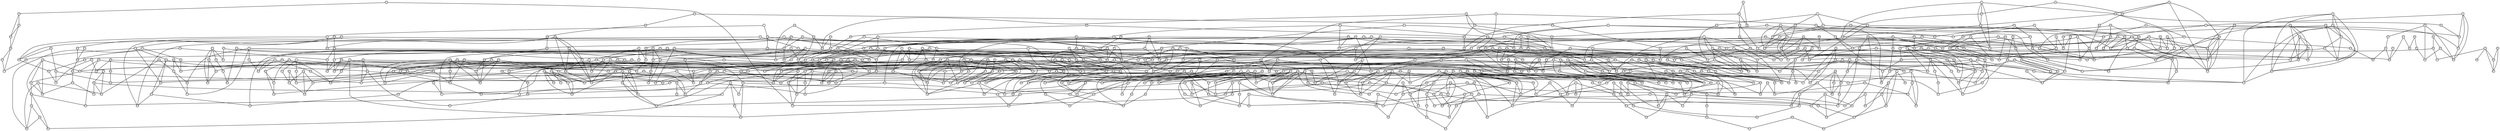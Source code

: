 graph G { 
 overlap=false; 
 size = "100,100"; 
node [shape=circle, fixedsize=true, fontsize=5, height=.15];
0[ pos = "1.9,4.2" , label = "0" ]
1[ pos = "7.3,3.4" , label = "1" ]
2[ pos = "8.4,3.6" , label = "2" ]
3[ pos = "6.4,8.9" , label = "3" ]
4[ pos = "2.2,9.7" , label = "4" ]
5[ pos = "0.6,5.4" , label = "5" ]
6[ pos = "8.2,3" , label = "6" ]
7[ pos = "0.9,2.9" , label = "7" ]
8[ pos = "0.3,1.6" , label = "8" ]
9[ pos = "0,6.7" , label = "9" ]
10[ pos = "9.7,0.8" , label = "10" ]
11[ pos = "6.7,7" , label = "11" ]
12[ pos = "6.6,1.1" , label = "12" ]
13[ pos = "4.4,3.4" , label = "13" ]
14[ pos = "8.9,1.6" , label = "14" ]
15[ pos = "7.4,6.1" , label = "15" ]
16[ pos = "5.8,9.9" , label = "16" ]
17[ pos = "9.5,4.2" , label = "17" ]
18[ pos = "3.5,1.1" , label = "18" ]
19[ pos = "8.4,0.9" , label = "19" ]
20[ pos = "6,9" , label = "20" ]
21[ pos = "6.3,4.2" , label = "21" ]
22[ pos = "7.2,2.5" , label = "22" ]
23[ pos = "2.3,7.5" , label = "23" ]
24[ pos = "9.3,2.3" , label = "24" ]
25[ pos = "9.4,4.2" , label = "25" ]
26[ pos = "8.4,1.3" , label = "26" ]
27[ pos = "1.2,5" , label = "27" ]
28[ pos = "2.5,5.6" , label = "28" ]
29[ pos = "3.6,6.6" , label = "29" ]
30[ pos = "7.2,6.2" , label = "30" ]
31[ pos = "2.7,8.2" , label = "31" ]
32[ pos = "6.1,7.4" , label = "32" ]
33[ pos = "2.5,4.8" , label = "33" ]
34[ pos = "3.8,6.1" , label = "34" ]
35[ pos = "5.8,5" , label = "35" ]
36[ pos = "5.1,2.1" , label = "36" ]
37[ pos = "9.3,2.3" , label = "37" ]
38[ pos = "9.8,1.6" , label = "38" ]
39[ pos = "5,9.1" , label = "39" ]
40[ pos = "9.2,9.6" , label = "40" ]
41[ pos = "8.5,2.8" , label = "41" ]
42[ pos = "1,9.8" , label = "42" ]
43[ pos = "3,8.7" , label = "43" ]
44[ pos = "5.4,1.8" , label = "44" ]
45[ pos = "5.3,7.9" , label = "45" ]
46[ pos = "8.1,8.1" , label = "46" ]
47[ pos = "6.1,4.2" , label = "47" ]
48[ pos = "5.5,3.8" , label = "48" ]
49[ pos = "9.1,4.5" , label = "49" ]
50[ pos = "9.9,4.9" , label = "50" ]
51[ pos = "9.6,0.2" , label = "51" ]
52[ pos = "2.2,4.1" , label = "52" ]
53[ pos = "7.7,2.1" , label = "53" ]
54[ pos = "0.9,2.7" , label = "54" ]
55[ pos = "6.4,5.3" , label = "55" ]
56[ pos = "7.6,5" , label = "56" ]
57[ pos = "8.1,8.6" , label = "57" ]
58[ pos = "4.8,6.3" , label = "58" ]
59[ pos = "7.3,5.4" , label = "59" ]
60[ pos = "8.2,7.8" , label = "60" ]
61[ pos = "8.5,1.5" , label = "61" ]
62[ pos = "5.9,9.9" , label = "62" ]
63[ pos = "5.7,6.7" , label = "63" ]
64[ pos = "3.7,0" , label = "64" ]
65[ pos = "6.4,8.9" , label = "65" ]
66[ pos = "0.1,6" , label = "66" ]
67[ pos = "9.1,2.4" , label = "67" ]
68[ pos = "0.1,2.1" , label = "68" ]
69[ pos = "9.7,1.1" , label = "69" ]
70[ pos = "4.8,1.3" , label = "70" ]
71[ pos = "1.6,7.6" , label = "71" ]
72[ pos = "6.3,9.8" , label = "72" ]
73[ pos = "6.2,6.3" , label = "73" ]
74[ pos = "1.3,8.7" , label = "74" ]
75[ pos = "7,4.7" , label = "75" ]
76[ pos = "6.6,5.5" , label = "76" ]
77[ pos = "6.2,7.7" , label = "77" ]
78[ pos = "5.4,7.2" , label = "78" ]
79[ pos = "9.6,4.4" , label = "79" ]
80[ pos = "2.4,6.1" , label = "80" ]
81[ pos = "3.3,2.6" , label = "81" ]
82[ pos = "7.3,7.6" , label = "82" ]
83[ pos = "0.2,7.5" , label = "83" ]
84[ pos = "9.7,5.1" , label = "84" ]
85[ pos = "3.8,9.8" , label = "85" ]
86[ pos = "6.4,5.4" , label = "86" ]
87[ pos = "7.4,8" , label = "87" ]
88[ pos = "0.4,8.9" , label = "88" ]
89[ pos = "4.3,7" , label = "89" ]
90[ pos = "7.6,1.3" , label = "90" ]
91[ pos = "1.7,9.4" , label = "91" ]
92[ pos = "2.1,8" , label = "92" ]
93[ pos = "2.4,2.7" , label = "93" ]
94[ pos = "0.4,2" , label = "94" ]
95[ pos = "7.1,2.8" , label = "95" ]
96[ pos = "3.3,5.6" , label = "96" ]
97[ pos = "5.4,0.7" , label = "97" ]
98[ pos = "8.5,0.8" , label = "98" ]
99[ pos = "3.4,8.2" , label = "99" ]
100[ pos = "5.9,7.2" , label = "100" ]
101[ pos = "3.2,7.6" , label = "101" ]
102[ pos = "7.8,5.9" , label = "102" ]
103[ pos = "5.6,8.3" , label = "103" ]
104[ pos = "4.8,9.9" , label = "104" ]
105[ pos = "5.3,7.6" , label = "105" ]
106[ pos = "6.5,2.2" , label = "106" ]
107[ pos = "7.1,8.6" , label = "107" ]
108[ pos = "0.2,4.7" , label = "108" ]
109[ pos = "1.3,0.6" , label = "109" ]
110[ pos = "6.7,3.7" , label = "110" ]
111[ pos = "8.7,5.3" , label = "111" ]
112[ pos = "9.3,4.1" , label = "112" ]
113[ pos = "6,3" , label = "113" ]
114[ pos = "0.2,9.4" , label = "114" ]
115[ pos = "6.5,6.1" , label = "115" ]
116[ pos = "1.8,9.7" , label = "116" ]
117[ pos = "8.9,9.6" , label = "117" ]
118[ pos = "5.6,4.5" , label = "118" ]
119[ pos = "3.1,5.6" , label = "119" ]
120[ pos = "4.5,3.6" , label = "120" ]
121[ pos = "3.3,6.2" , label = "121" ]
122[ pos = "5.9,5.6" , label = "122" ]
123[ pos = "4.8,1.3" , label = "123" ]
124[ pos = "0.3,1.3" , label = "124" ]
125[ pos = "7.2,2.2" , label = "125" ]
126[ pos = "0.2,5.9" , label = "126" ]
127[ pos = "7.5,9.6" , label = "127" ]
128[ pos = "5.2,3.5" , label = "128" ]
129[ pos = "7.8,5.4" , label = "129" ]
130[ pos = "8.1,4.3" , label = "130" ]
131[ pos = "6.8,9.9" , label = "131" ]
132[ pos = "4.1,5.7" , label = "132" ]
133[ pos = "4.8,4.9" , label = "133" ]
134[ pos = "5.5,7.9" , label = "134" ]
135[ pos = "0.6,5.2" , label = "135" ]
136[ pos = "6.8,3.9" , label = "136" ]
137[ pos = "1.4,2.7" , label = "137" ]
138[ pos = "4.7,1.4" , label = "138" ]
139[ pos = "9.2,5" , label = "139" ]
140[ pos = "2.7,6.4" , label = "140" ]
141[ pos = "2.4,3" , label = "141" ]
142[ pos = "7.5,0" , label = "142" ]
143[ pos = "7.8,2.8" , label = "143" ]
144[ pos = "8.7,5.6" , label = "144" ]
145[ pos = "3.4,2.1" , label = "145" ]
146[ pos = "0,0.2" , label = "146" ]
147[ pos = "2,9.3" , label = "147" ]
148[ pos = "1.2,6.8" , label = "148" ]
149[ pos = "4.2,6.7" , label = "149" ]
150[ pos = "0,0" , label = "150" ]
151[ pos = "1.9,2" , label = "151" ]
152[ pos = "9.1,3.3" , label = "152" ]
153[ pos = "9.9,3.8" , label = "153" ]
154[ pos = "4.7,9.1" , label = "154" ]
155[ pos = "4,2.6" , label = "155" ]
156[ pos = "0.8,6.5" , label = "156" ]
157[ pos = "0.8,8.3" , label = "157" ]
158[ pos = "1.7,3.8" , label = "158" ]
159[ pos = "1.1,0.4" , label = "159" ]
160[ pos = "4.7,4.6" , label = "160" ]
161[ pos = "2.5,9.9" , label = "161" ]
162[ pos = "0,9.8" , label = "162" ]
163[ pos = "9.2,6.4" , label = "163" ]
164[ pos = "1.8,8.6" , label = "164" ]
165[ pos = "3.1,7" , label = "165" ]
166[ pos = "3.9,5" , label = "166" ]
167[ pos = "9,3" , label = "167" ]
168[ pos = "3.5,8.9" , label = "168" ]
169[ pos = "2.1,3.4" , label = "169" ]
170[ pos = "8.1,6.1" , label = "170" ]
171[ pos = "1.3,8.9" , label = "171" ]
172[ pos = "7.8,7.3" , label = "172" ]
173[ pos = "2.4,9.5" , label = "173" ]
174[ pos = "1.2,3.6" , label = "174" ]
175[ pos = "0,5.9" , label = "175" ]
176[ pos = "3.4,7.7" , label = "176" ]
177[ pos = "5.8,8.6" , label = "177" ]
178[ pos = "7.5,0.2" , label = "178" ]
179[ pos = "5.1,4.6" , label = "179" ]
180[ pos = "4,8.2" , label = "180" ]
181[ pos = "1.6,7.9" , label = "181" ]
182[ pos = "8.5,0.7" , label = "182" ]
183[ pos = "6.2,7.2" , label = "183" ]
184[ pos = "9.6,8.3" , label = "184" ]
185[ pos = "5.9,2.9" , label = "185" ]
186[ pos = "9.6,7.2" , label = "186" ]
187[ pos = "7,7.5" , label = "187" ]
188[ pos = "4.5,9.5" , label = "188" ]
189[ pos = "7,0.9" , label = "189" ]
190[ pos = "8.3,2.2" , label = "190" ]
191[ pos = "2,6.9" , label = "191" ]
192[ pos = "5.2,3" , label = "192" ]
193[ pos = "5.5,2.7" , label = "193" ]
194[ pos = "3.2,0.6" , label = "194" ]
195[ pos = "2.5,2.5" , label = "195" ]
196[ pos = "4.1,4.2" , label = "196" ]
197[ pos = "5.6,7.8" , label = "197" ]
198[ pos = "4.9,1.8" , label = "198" ]
199[ pos = "0.2,9.7" , label = "199" ]
200[ pos = "5.3,6.1" , label = "200" ]
201[ pos = "7.9,5" , label = "201" ]
202[ pos = "8.5,4.9" , label = "202" ]
203[ pos = "7.7,8.3" , label = "203" ]
204[ pos = "4.4,4.7" , label = "204" ]
205[ pos = "4.4,2.7" , label = "205" ]
206[ pos = "2.2,6.5" , label = "206" ]
207[ pos = "9.6,7.4" , label = "207" ]
208[ pos = "9.5,0.4" , label = "208" ]
209[ pos = "5.3,2.8" , label = "209" ]
210[ pos = "6.2,7.9" , label = "210" ]
211[ pos = "0.5,5.5" , label = "211" ]
212[ pos = "2.1,1.3" , label = "212" ]
213[ pos = "8.5,2.2" , label = "213" ]
214[ pos = "8.4,8.8" , label = "214" ]
215[ pos = "7.1,3.7" , label = "215" ]
216[ pos = "0.1,5" , label = "216" ]
217[ pos = "3.9,3.9" , label = "217" ]
218[ pos = "0,1.6" , label = "218" ]
219[ pos = "7.4,9.6" , label = "219" ]
220[ pos = "1.6,1.8" , label = "220" ]
221[ pos = "7.6,3.8" , label = "221" ]
222[ pos = "8.3,7.2" , label = "222" ]
223[ pos = "6.4,7.9" , label = "223" ]
224[ pos = "2.8,1.7" , label = "224" ]
225[ pos = "5.9,9.1" , label = "225" ]
226[ pos = "9.6,6.4" , label = "226" ]
227[ pos = "4.6,6.9" , label = "227" ]
228[ pos = "7.7,3.2" , label = "228" ]
229[ pos = "4.3,6.1" , label = "229" ]
230[ pos = "7.2,6.7" , label = "230" ]
231[ pos = "5.1,7.3" , label = "231" ]
232[ pos = "1.7,9" , label = "232" ]
233[ pos = "6.4,6.9" , label = "233" ]
234[ pos = "5.9,3.8" , label = "234" ]
235[ pos = "1.8,7.5" , label = "235" ]
236[ pos = "5.7,9.4" , label = "236" ]
237[ pos = "6.5,4" , label = "237" ]
238[ pos = "1.8,2.9" , label = "238" ]
239[ pos = "7.1,4.7" , label = "239" ]
240[ pos = "4.6,3" , label = "240" ]
241[ pos = "3.8,9.5" , label = "241" ]
242[ pos = "4.6,8.4" , label = "242" ]
243[ pos = "1.6,7.6" , label = "243" ]
244[ pos = "6.8,6" , label = "244" ]
245[ pos = "8.9,4" , label = "245" ]
246[ pos = "7.9,4" , label = "246" ]
247[ pos = "6.6,9.6" , label = "247" ]
248[ pos = "8.3,8.2" , label = "248" ]
249[ pos = "1.8,9.4" , label = "249" ]
250[ pos = "2.1,8.8" , label = "250" ]
251[ pos = "2.1,3" , label = "251" ]
252[ pos = "8.2,8.6" , label = "252" ]
253[ pos = "2.2,0" , label = "253" ]
254[ pos = "1.5,9.4" , label = "254" ]
255[ pos = "4.7,1.3" , label = "255" ]
256[ pos = "2.4,3.7" , label = "256" ]
257[ pos = "0.8,2.3" , label = "257" ]
258[ pos = "7.4,7.7" , label = "258" ]
259[ pos = "9.9,4.2" , label = "259" ]
260[ pos = "3.7,4" , label = "260" ]
261[ pos = "3.5,6.8" , label = "261" ]
262[ pos = "3.3,0.1" , label = "262" ]
263[ pos = "6.4,1.6" , label = "263" ]
264[ pos = "8.3,3.4" , label = "264" ]
265[ pos = "6.2,5.6" , label = "265" ]
266[ pos = "2.2,8.3" , label = "266" ]
267[ pos = "8.6,5.6" , label = "267" ]
268[ pos = "6.9,0.9" , label = "268" ]
269[ pos = "0.9,3.6" , label = "269" ]
270[ pos = "5.5,5.6" , label = "270" ]
271[ pos = "0.1,3.1" , label = "271" ]
272[ pos = "4.6,6.2" , label = "272" ]
273[ pos = "5.4,2" , label = "273" ]
274[ pos = "3.9,0.5" , label = "274" ]
275[ pos = "1.4,2.8" , label = "275" ]
276[ pos = "4.6,4.9" , label = "276" ]
277[ pos = "9.6,7.9" , label = "277" ]
278[ pos = "0.2,1.2" , label = "278" ]
279[ pos = "4.7,3.8" , label = "279" ]
280[ pos = "4.7,0.9" , label = "280" ]
281[ pos = "9.4,2.1" , label = "281" ]
282[ pos = "4.4,3.3" , label = "282" ]
283[ pos = "3,1.3" , label = "283" ]
284[ pos = "9.4,3.9" , label = "284" ]
285[ pos = "0.1,4.9" , label = "285" ]
286[ pos = "4.7,0.2" , label = "286" ]
287[ pos = "8,9.3" , label = "287" ]
288[ pos = "6.4,3.5" , label = "288" ]
289[ pos = "6.5,0.3" , label = "289" ]
290[ pos = "4,8" , label = "290" ]
291[ pos = "8.3,3.8" , label = "291" ]
292[ pos = "2.9,7.9" , label = "292" ]
293[ pos = "1.7,8.4" , label = "293" ]
294[ pos = "9.2,1.6" , label = "294" ]
295[ pos = "2.2,9.1" , label = "295" ]
296[ pos = "2.5,6.8" , label = "296" ]
297[ pos = "6.4,6.9" , label = "297" ]
298[ pos = "0.1,9.4" , label = "298" ]
299[ pos = "3.4,9.5" , label = "299" ]
300[ pos = "3.3,8.7" , label = "300" ]
301[ pos = "9.6,3.3" , label = "301" ]
302[ pos = "9,7.7" , label = "302" ]
303[ pos = "2.6,0.6" , label = "303" ]
304[ pos = "6.4,9.2" , label = "304" ]
305[ pos = "1,5.6" , label = "305" ]
306[ pos = "2.4,4.5" , label = "306" ]
307[ pos = "9.5,0.5" , label = "307" ]
308[ pos = "2.5,6.4" , label = "308" ]
309[ pos = "8.9,1.7" , label = "309" ]
310[ pos = "8.1,6.3" , label = "310" ]
311[ pos = "6,5.8" , label = "311" ]
312[ pos = "3.2,2.4" , label = "312" ]
313[ pos = "2.8,8.5" , label = "313" ]
314[ pos = "7.1,1.4" , label = "314" ]
315[ pos = "3.3,5.6" , label = "315" ]
316[ pos = "0.2,2.9" , label = "316" ]
317[ pos = "8.9,4.4" , label = "317" ]
318[ pos = "5.8,1.6" , label = "318" ]
319[ pos = "5,2.2" , label = "319" ]
320[ pos = "6,1.2" , label = "320" ]
321[ pos = "7.9,3.6" , label = "321" ]
322[ pos = "5.8,2.6" , label = "322" ]
323[ pos = "4.1,8.3" , label = "323" ]
324[ pos = "9,8.3" , label = "324" ]
325[ pos = "5.2,7.1" , label = "325" ]
326[ pos = "4.6,6.4" , label = "326" ]
327[ pos = "3,7.8" , label = "327" ]
328[ pos = "8.8,1" , label = "328" ]
329[ pos = "1.6,5.9" , label = "329" ]
330[ pos = "7.6,4.9" , label = "330" ]
331[ pos = "1.6,3" , label = "331" ]
332[ pos = "7.8,5.7" , label = "332" ]
333[ pos = "7.4,8.9" , label = "333" ]
334[ pos = "2.5,7.7" , label = "334" ]
335[ pos = "1.1,3.7" , label = "335" ]
336[ pos = "8.9,4.2" , label = "336" ]
337[ pos = "7.3,9.9" , label = "337" ]
338[ pos = "2,6.7" , label = "338" ]
339[ pos = "3.4,1.1" , label = "339" ]
340[ pos = "5,3.8" , label = "340" ]
341[ pos = "3.4,9.6" , label = "341" ]
342[ pos = "0.2,1.6" , label = "342" ]
343[ pos = "2.7,4.3" , label = "343" ]
344[ pos = "7.8,4.3" , label = "344" ]
345[ pos = "5.4,5.5" , label = "345" ]
346[ pos = "9.2,2.2" , label = "346" ]
347[ pos = "8.5,2.2" , label = "347" ]
348[ pos = "8,1.2" , label = "348" ]
349[ pos = "1.1,0.5" , label = "349" ]
350[ pos = "8.9,7.5" , label = "350" ]
351[ pos = "4.3,3" , label = "351" ]
352[ pos = "6.9,6.8" , label = "352" ]
353[ pos = "8.2,9" , label = "353" ]
354[ pos = "3.5,1.6" , label = "354" ]
355[ pos = "0.1,8.5" , label = "355" ]
356[ pos = "0.7,8.7" , label = "356" ]
357[ pos = "8.2,0.9" , label = "357" ]
358[ pos = "0.4,6.1" , label = "358" ]
359[ pos = "5.2,8.2" , label = "359" ]
360[ pos = "0.4,5.9" , label = "360" ]
361[ pos = "8.9,4.8" , label = "361" ]
362[ pos = "8.1,2.7" , label = "362" ]
363[ pos = "2.2,6.1" , label = "363" ]
364[ pos = "3.9,3.4" , label = "364" ]
365[ pos = "6.7,8" , label = "365" ]
366[ pos = "6.1,6.2" , label = "366" ]
367[ pos = "6.2,3" , label = "367" ]
368[ pos = "3,9.6" , label = "368" ]
369[ pos = "2,6.6" , label = "369" ]
370[ pos = "1.3,7.3" , label = "370" ]
371[ pos = "0.3,7.2" , label = "371" ]
372[ pos = "6.1,8.5" , label = "372" ]
373[ pos = "8.1,1.7" , label = "373" ]
374[ pos = "9.8,8.6" , label = "374" ]
375[ pos = "5.1,0.2" , label = "375" ]
376[ pos = "4.5,4.1" , label = "376" ]
377[ pos = "0.2,7.8" , label = "377" ]
378[ pos = "6.8,2.5" , label = "378" ]
379[ pos = "4,5.9" , label = "379" ]
380[ pos = "1.1,5.9" , label = "380" ]
381[ pos = "9.1,2.4" , label = "381" ]
382[ pos = "2.1,5.3" , label = "382" ]
383[ pos = "5.4,0.3" , label = "383" ]
384[ pos = "5,2.7" , label = "384" ]
385[ pos = "2.1,1.5" , label = "385" ]
386[ pos = "0,2.5" , label = "386" ]
387[ pos = "3.9,1.3" , label = "387" ]
388[ pos = "6.2,7.2" , label = "388" ]
389[ pos = "8.2,6.1" , label = "389" ]
390[ pos = "1,3.4" , label = "390" ]
391[ pos = "1.5,5.5" , label = "391" ]
392[ pos = "7.5,1.8" , label = "392" ]
393[ pos = "8.6,9.5" , label = "393" ]
394[ pos = "9.5,2.6" , label = "394" ]
395[ pos = "0.6,0.6" , label = "395" ]
396[ pos = "8.5,9.7" , label = "396" ]
397[ pos = "3,5.8" , label = "397" ]
398[ pos = "0.2,3.6" , label = "398" ]
399[ pos = "1.3,0.4" , label = "399" ]
400[ pos = "6.3,3.5" , label = "400" ]
401[ pos = "7.1,1.6" , label = "401" ]
402[ pos = "6,1" , label = "402" ]
403[ pos = "8.1,2.2" , label = "403" ]
404[ pos = "8.3,6.4" , label = "404" ]
405[ pos = "8.3,9.3" , label = "405" ]
406[ pos = "5,9.9" , label = "406" ]
407[ pos = "0.1,2.5" , label = "407" ]
408[ pos = "6.9,8.7" , label = "408" ]
409[ pos = "7.2,6.4" , label = "409" ]
410[ pos = "1.3,7.8" , label = "410" ]
411[ pos = "7,5" , label = "411" ]
412[ pos = "2.7,5.2" , label = "412" ]
413[ pos = "6,2.9" , label = "413" ]
414[ pos = "4,7.3" , label = "414" ]
415[ pos = "8.6,5.6" , label = "415" ]
416[ pos = "0.8,5.7" , label = "416" ]
417[ pos = "2.4,2" , label = "417" ]
418[ pos = "6.8,0.5" , label = "418" ]
419[ pos = "4.3,0.3" , label = "419" ]
420[ pos = "2.1,2.6" , label = "420" ]
421[ pos = "9.6,7.1" , label = "421" ]
422[ pos = "7.7,9.7" , label = "422" ]
423[ pos = "4.8,4.6" , label = "423" ]
424[ pos = "3.6,2" , label = "424" ]
425[ pos = "1,0.1" , label = "425" ]
426[ pos = "5,3.2" , label = "426" ]
427[ pos = "0.3,2.9" , label = "427" ]
428[ pos = "3.6,6.3" , label = "428" ]
429[ pos = "1.1,7.7" , label = "429" ]
430[ pos = "8.9,9.7" , label = "430" ]
431[ pos = "8.5,4.9" , label = "431" ]
432[ pos = "5.4,0.9" , label = "432" ]
433[ pos = "7,7.4" , label = "433" ]
434[ pos = "1.4,1.3" , label = "434" ]
435[ pos = "7.7,3.6" , label = "435" ]
436[ pos = "9.1,2.6" , label = "436" ]
437[ pos = "0.7,6.9" , label = "437" ]
438[ pos = "2.3,0.8" , label = "438" ]
439[ pos = "6.7,1.2" , label = "439" ]
440[ pos = "8,3" , label = "440" ]
441[ pos = "1.3,3.1" , label = "441" ]
442[ pos = "6.2,1.7" , label = "442" ]
443[ pos = "1.2,5.1" , label = "443" ]
444[ pos = "3.2,2.3" , label = "444" ]
445[ pos = "8,2.1" , label = "445" ]
446[ pos = "2,6.5" , label = "446" ]
447[ pos = "7.1,2.7" , label = "447" ]
448[ pos = "7.4,9.3" , label = "448" ]
449[ pos = "5.3,8.8" , label = "449" ]
450[ pos = "0.6,3.1" , label = "450" ]
451[ pos = "7.6,4.9" , label = "451" ]
452[ pos = "5.7,3.6" , label = "452" ]
453[ pos = "7,3.2" , label = "453" ]
454[ pos = "4.4,3.8" , label = "454" ]
455[ pos = "4.4,2.4" , label = "455" ]
456[ pos = "6.8,1" , label = "456" ]
457[ pos = "0.7,8.2" , label = "457" ]
458[ pos = "2.7,2" , label = "458" ]
459[ pos = "8.5,5.9" , label = "459" ]
460[ pos = "4.3,6.5" , label = "460" ]
461[ pos = "3.3,1.6" , label = "461" ]
462[ pos = "3,5.6" , label = "462" ]
463[ pos = "9.5,0.4" , label = "463" ]
464[ pos = "4.9,4.8" , label = "464" ]
465[ pos = "4.5,0.7" , label = "465" ]
466[ pos = "3.1,2.1" , label = "466" ]
467[ pos = "5.6,4" , label = "467" ]
468[ pos = "0.9,2.7" , label = "468" ]
469[ pos = "7.3,5.3" , label = "469" ]
470[ pos = "1.7,6.9" , label = "470" ]
471[ pos = "3,3.7" , label = "471" ]
472[ pos = "7.9,8.9" , label = "472" ]
473[ pos = "7.1,5.8" , label = "473" ]
474[ pos = "0.9,5.7" , label = "474" ]
475[ pos = "7,0.5" , label = "475" ]
476[ pos = "2.2,0.3" , label = "476" ]
477[ pos = "7.3,5.3" , label = "477" ]
478[ pos = "1.1,6.8" , label = "478" ]
479[ pos = "0.9,6" , label = "479" ]
480[ pos = "6.8,5.4" , label = "480" ]
481[ pos = "6.7,0" , label = "481" ]
482[ pos = "2.8,7.5" , label = "482" ]
483[ pos = "9.2,3.7" , label = "483" ]
484[ pos = "0.2,6.5" , label = "484" ]
485[ pos = "4.3,7.1" , label = "485" ]
486[ pos = "8.7,7.3" , label = "486" ]
487[ pos = "6,1.8" , label = "487" ]
488[ pos = "6.2,3.2" , label = "488" ]
489[ pos = "7.7,2.4" , label = "489" ]
490[ pos = "8.9,9.9" , label = "490" ]
491[ pos = "8.1,6.3" , label = "491" ]
492[ pos = "0.2,5.4" , label = "492" ]
493[ pos = "6.8,6.5" , label = "493" ]
494[ pos = "7.4,7.8" , label = "494" ]
495[ pos = "2.5,4.2" , label = "495" ]
496[ pos = "3.2,4.4" , label = "496" ]
497[ pos = "9.4,6" , label = "497" ]
498[ pos = "1.9,8.7" , label = "498" ]
499[ pos = "5,7.4" , label = "499" ]
500[ pos = "0.4,9.3" , label = "500" ]
501[ pos = "4.5,4.3" , label = "501" ]
502[ pos = "6.6,5.8" , label = "502" ]
503[ pos = "6.2,8" , label = "503" ]
504[ pos = "9,9.1" , label = "504" ]
505[ pos = "0.4,3.1" , label = "505" ]
506[ pos = "9,8.5" , label = "506" ]
507[ pos = "4.6,4.4" , label = "507" ]
508[ pos = "9.1,1.5" , label = "508" ]
509[ pos = "0.9,6.5" , label = "509" ]
510[ pos = "9.3,3.4" , label = "510" ]
511[ pos = "6,7.7" , label = "511" ]
512[ pos = "7.8,5.4" , label = "512" ]
513[ pos = "9,9.7" , label = "513" ]
514[ pos = "9.3,4" , label = "514" ]
515[ pos = "2.3,9.8" , label = "515" ]
516[ pos = "3.3,6.9" , label = "516" ]
517[ pos = "4.1,5.1" , label = "517" ]
518[ pos = "7.9,5.5" , label = "518" ]
519[ pos = "3.1,6.9" , label = "519" ]
520[ pos = "4.6,8.8" , label = "520" ]
521[ pos = "5.2,3.6" , label = "521" ]
522[ pos = "2.5,9.8" , label = "522" ]
523[ pos = "8,1.7" , label = "523" ]
524[ pos = "1.3,4.1" , label = "524" ]
525[ pos = "8.2,5.8" , label = "525" ]
526[ pos = "7.5,9.4" , label = "526" ]
527[ pos = "3.6,0.5" , label = "527" ]
528[ pos = "4.9,7.8" , label = "528" ]
529[ pos = "5.5,9.4" , label = "529" ]
530[ pos = "7,7.8" , label = "530" ]
531[ pos = "9.2,0.3" , label = "531" ]
532[ pos = "9.9,8.6" , label = "532" ]
533[ pos = "0.6,7.8" , label = "533" ]
534[ pos = "9.3,8.9" , label = "534" ]
535[ pos = "9.9,4" , label = "535" ]
536[ pos = "7.7,5.1" , label = "536" ]
537[ pos = "2.8,0.3" , label = "537" ]
538[ pos = "5,6.1" , label = "538" ]
539[ pos = "7.2,1.5" , label = "539" ]
540[ pos = "0.2,0.6" , label = "540" ]
541[ pos = "7.4,3" , label = "541" ]
542[ pos = "0.1,6.2" , label = "542" ]
543[ pos = "8.7,0.2" , label = "543" ]
544[ pos = "4,4.2" , label = "544" ]
545[ pos = "9.6,1" , label = "545" ]
546[ pos = "7.3,4.1" , label = "546" ]
547[ pos = "6.5,2.4" , label = "547" ]
548[ pos = "7.9,7.1" , label = "548" ]
549[ pos = "5.5,7.2" , label = "549" ]
550[ pos = "6,0.6" , label = "550" ]
551[ pos = "1.2,9" , label = "551" ]
552[ pos = "1,9.3" , label = "552" ]
553[ pos = "4.5,6" , label = "553" ]
554[ pos = "5.4,1.7" , label = "554" ]
555[ pos = "7.5,5.6" , label = "555" ]
556[ pos = "7.5,0.1" , label = "556" ]
557[ pos = "3.8,7.6" , label = "557" ]
558[ pos = "6.3,2.6" , label = "558" ]
559[ pos = "7.8,5.5" , label = "559" ]
560[ pos = "2,2.7" , label = "560" ]
561[ pos = "6.5,4.5" , label = "561" ]
562[ pos = "6.8,3" , label = "562" ]
563[ pos = "2.2,4.7" , label = "563" ]
564[ pos = "5.3,7.7" , label = "564" ]
565[ pos = "1.9,1.4" , label = "565" ]
566[ pos = "3.5,8.4" , label = "566" ]
567[ pos = "5.6,4.5" , label = "567" ]
568[ pos = "7.7,0.1" , label = "568" ]
569[ pos = "5.7,3.1" , label = "569" ]
570[ pos = "7,8.5" , label = "570" ]
571[ pos = "3.9,4.5" , label = "571" ]
572[ pos = "8.6,7.8" , label = "572" ]
573[ pos = "2.2,5" , label = "573" ]
574[ pos = "0.4,5.2" , label = "574" ]
575[ pos = "0.5,7.6" , label = "575" ]
576[ pos = "7.9,2.3" , label = "576" ]
577[ pos = "2.2,4.7" , label = "577" ]
578[ pos = "0.5,4.4" , label = "578" ]
579[ pos = "4.6,5.9" , label = "579" ]
580[ pos = "7.3,1.8" , label = "580" ]
581[ pos = "2.5,0.8" , label = "581" ]
582[ pos = "0.2,8.1" , label = "582" ]
583[ pos = "5.4,7.9" , label = "583" ]
584[ pos = "3.4,1.1" , label = "584" ]
585[ pos = "6.2,0.4" , label = "585" ]
586[ pos = "9.6,0.1" , label = "586" ]
587[ pos = "4.9,3.5" , label = "587" ]
588[ pos = "3.1,2.3" , label = "588" ]
589[ pos = "8.5,8.7" , label = "589" ]
590[ pos = "2.8,4.2" , label = "590" ]
591[ pos = "6.4,0.7" , label = "591" ]
592[ pos = "1.7,8.6" , label = "592" ]
593[ pos = "0.7,2.3" , label = "593" ]
594[ pos = "3,0.5" , label = "594" ]
595[ pos = "8.2,0.3" , label = "595" ]
596[ pos = "2.3,5.9" , label = "596" ]
597[ pos = "6.3,2.5" , label = "597" ]
598[ pos = "9.2,6.9" , label = "598" ]
599[ pos = "5.6,2.6" , label = "599" ]
600[ pos = "8.1,7" , label = "600" ]
601[ pos = "8.2,2.9" , label = "601" ]
602[ pos = "2.4,3.1" , label = "602" ]
603[ pos = "6.4,5.5" , label = "603" ]
604[ pos = "0.7,0.1" , label = "604" ]
605[ pos = "4.3,3.5" , label = "605" ]
606[ pos = "9.6,0.7" , label = "606" ]
607[ pos = "9.4,1.3" , label = "607" ]
608[ pos = "4.5,5.3" , label = "608" ]
609[ pos = "3.6,7.5" , label = "609" ]
610[ pos = "5.9,7" , label = "610" ]
611[ pos = "3,8.2" , label = "611" ]
612[ pos = "8.1,9.3" , label = "612" ]
613[ pos = "6,7.3" , label = "613" ]
614[ pos = "6.3,1.6" , label = "614" ]
615[ pos = "5.1,9.6" , label = "615" ]
616[ pos = "8.7,3.3" , label = "616" ]
617[ pos = "7.7,6.3" , label = "617" ]
618[ pos = "1.7,9.4" , label = "618" ]
619[ pos = "1.8,2.4" , label = "619" ]
620[ pos = "4.7,1.3" , label = "620" ]
621[ pos = "1.1,4.3" , label = "621" ]
622[ pos = "2,0.5" , label = "622" ]
623[ pos = "5.7,1.7" , label = "623" ]
624[ pos = "5.9,4.5" , label = "624" ]
625[ pos = "9.2,1.8" , label = "625" ]
626[ pos = "1.6,7.4" , label = "626" ]
627[ pos = "5.2,9.7" , label = "627" ]
628[ pos = "6.8,1.2" , label = "628" ]
629[ pos = "2.3,8.3" , label = "629" ]
630[ pos = "2.9,7.4" , label = "630" ]
631[ pos = "3.1,6.8" , label = "631" ]
632[ pos = "0.8,6" , label = "632" ]
633[ pos = "3.1,2.5" , label = "633" ]
634[ pos = "5.4,0.1" , label = "634" ]
635[ pos = "0.1,0.2" , label = "635" ]
636[ pos = "1.5,1.2" , label = "636" ]
637[ pos = "9.7,8.7" , label = "637" ]
638[ pos = "6.9,5.4" , label = "638" ]
639[ pos = "0.5,2.8" , label = "639" ]
640[ pos = "5.2,4.9" , label = "640" ]
641[ pos = "9.8,2" , label = "641" ]
642[ pos = "2.4,5.1" , label = "642" ]
643[ pos = "6.9,4.4" , label = "643" ]
644[ pos = "6.3,9.2" , label = "644" ]
645[ pos = "7.9,4.4" , label = "645" ]
646[ pos = "1.9,6.2" , label = "646" ]
647[ pos = "6.4,2.7" , label = "647" ]
648[ pos = "2.2,4.7" , label = "648" ]
649[ pos = "0.4,7.7" , label = "649" ]
650[ pos = "4.9,5.7" , label = "650" ]
651[ pos = "3.1,1.6" , label = "651" ]
652[ pos = "6.9,2.8" , label = "652" ]
653[ pos = "5.5,3.8" , label = "653" ]
654[ pos = "3.5,1.2" , label = "654" ]
655[ pos = "1.9,8.7" , label = "655" ]
656[ pos = "6.2,1.7" , label = "656" ]
657[ pos = "0.7,3.8" , label = "657" ]
658[ pos = "6.8,2.8" , label = "658" ]
659[ pos = "3.4,8.4" , label = "659" ]
660[ pos = "7.3,1.3" , label = "660" ]
661[ pos = "2.8,9.2" , label = "661" ]
662[ pos = "7.5,9.3" , label = "662" ]
663[ pos = "7.1,9.7" , label = "663" ]
664[ pos = "4,7.5" , label = "664" ]
665[ pos = "2.6,4.1" , label = "665" ]
666[ pos = "3.2,5.7" , label = "666" ]
667[ pos = "5.7,5.3" , label = "667" ]
668[ pos = "8.6,6.5" , label = "668" ]
669[ pos = "9.1,7.3" , label = "669" ]
670[ pos = "7.7,6.2" , label = "670" ]
671[ pos = "6,9.1" , label = "671" ]
672[ pos = "8,1.9" , label = "672" ]
673[ pos = "2.9,0" , label = "673" ]
674[ pos = "4.7,6.3" , label = "674" ]
675[ pos = "8.4,2" , label = "675" ]
676[ pos = "2.8,6.5" , label = "676" ]
677[ pos = "1.2,0.3" , label = "677" ]
678[ pos = "5.8,3.5" , label = "678" ]
679[ pos = "5.3,5" , label = "679" ]
680[ pos = "1,7.9" , label = "680" ]
681[ pos = "9.2,9.4" , label = "681" ]
682[ pos = "8.9,0.1" , label = "682" ]
683[ pos = "4.7,2.7" , label = "683" ]
684[ pos = "6.6,9.1" , label = "684" ]
685[ pos = "0,4.4" , label = "685" ]
686[ pos = "0.5,1.2" , label = "686" ]
687[ pos = "3.5,8.5" , label = "687" ]
688[ pos = "3.1,1.7" , label = "688" ]
689[ pos = "8.6,3" , label = "689" ]
690[ pos = "3.2,2.2" , label = "690" ]
691[ pos = "0.3,6.1" , label = "691" ]
692[ pos = "8.7,1.5" , label = "692" ]
693[ pos = "1.6,9.7" , label = "693" ]
694[ pos = "5.1,6.9" , label = "694" ]
695[ pos = "4.8,1.3" , label = "695" ]
696[ pos = "0.1,4" , label = "696" ]
697[ pos = "6,4.2" , label = "697" ]
698[ pos = "4.1,5.9" , label = "698" ]
699[ pos = "6.9,0.8" , label = "699" ]
700[ pos = "5,2.1" , label = "700" ]
701[ pos = "0.4,5.6" , label = "701" ]
702[ pos = "3.3,9.1" , label = "702" ]
703[ pos = "9.3,6.4" , label = "703" ]
704[ pos = "0.8,3.1" , label = "704" ]
705[ pos = "9.4,4.1" , label = "705" ]
706[ pos = "5.4,9.7" , label = "706" ]
707[ pos = "0.2,9.3" , label = "707" ]
708[ pos = "6.5,7" , label = "708" ]
709[ pos = "9.1,6.8" , label = "709" ]
710[ pos = "4,3.9" , label = "710" ]
711[ pos = "3.3,9.3" , label = "711" ]
712[ pos = "3.1,9.3" , label = "712" ]
713[ pos = "3.5,7.2" , label = "713" ]
714[ pos = "5.3,5.6" , label = "714" ]
715[ pos = "3.2,5.5" , label = "715" ]
716[ pos = "7.7,3.6" , label = "716" ]
717[ pos = "6.3,1" , label = "717" ]
718[ pos = "2.8,0.9" , label = "718" ]
719[ pos = "2.6,8.8" , label = "719" ]
720[ pos = "4,7.2" , label = "720" ]
721[ pos = "2.9,4.6" , label = "721" ]
722[ pos = "2.2,8.3" , label = "722" ]
723[ pos = "9.2,3.9" , label = "723" ]
724[ pos = "5.4,8.3" , label = "724" ]
725[ pos = "5.9,4.6" , label = "725" ]
726[ pos = "7.4,9.2" , label = "726" ]
727[ pos = "3.9,0.5" , label = "727" ]
728[ pos = "3.8,2.6" , label = "728" ]
729[ pos = "2.9,4.3" , label = "729" ]
730[ pos = "3.4,6.2" , label = "730" ]
731[ pos = "5,1.1" , label = "731" ]
732[ pos = "5,6.6" , label = "732" ]
733[ pos = "7.3,7.8" , label = "733" ]
734[ pos = "7.5,5.1" , label = "734" ]
735[ pos = "6.7,6.7" , label = "735" ]
736[ pos = "2.3,4.8" , label = "736" ]
737[ pos = "1.4,9.7" , label = "737" ]
738[ pos = "3.2,0.6" , label = "738" ]
739[ pos = "3.6,3.8" , label = "739" ]
740[ pos = "4.1,9.5" , label = "740" ]
741[ pos = "8.4,6.7" , label = "741" ]
742[ pos = "4,7.5" , label = "742" ]
743[ pos = "7.2,7.8" , label = "743" ]
744[ pos = "5.3,0.1" , label = "744" ]
745[ pos = "7.3,8.7" , label = "745" ]
746[ pos = "1.5,2.3" , label = "746" ]
747[ pos = "5,6.6" , label = "747" ]
748[ pos = "8.9,7.5" , label = "748" ]
749[ pos = "9.6,1.6" , label = "749" ]
750[ pos = "2.6,1.5" , label = "750" ]
751[ pos = "8.4,0.1" , label = "751" ]
752[ pos = "6.4,9.8" , label = "752" ]
753[ pos = "9.9,4.8" , label = "753" ]
754[ pos = "5.6,3.5" , label = "754" ]
755[ pos = "8.6,4.9" , label = "755" ]
756[ pos = "3.1,7" , label = "756" ]
757[ pos = "1.6,7.1" , label = "757" ]
758[ pos = "9.7,4" , label = "758" ]
759[ pos = "0.1,5" , label = "759" ]
760[ pos = "9.3,7.4" , label = "760" ]
761[ pos = "3.7,0.9" , label = "761" ]
762[ pos = "4.9,8.7" , label = "762" ]
763[ pos = "2.7,9.1" , label = "763" ]
764[ pos = "1.4,7.5" , label = "764" ]
765[ pos = "0.7,4" , label = "765" ]
766[ pos = "9.1,9.1" , label = "766" ]
767[ pos = "4.1,5.5" , label = "767" ]
768[ pos = "4.1,4" , label = "768" ]
769[ pos = "5.5,4.9" , label = "769" ]
770[ pos = "2.8,4.1" , label = "770" ]
771[ pos = "9.8,1.1" , label = "771" ]
772[ pos = "6.3,6.6" , label = "772" ]
773[ pos = "8.2,6" , label = "773" ]
774[ pos = "0.6,3.5" , label = "774" ]
775[ pos = "1,0" , label = "775" ]
776[ pos = "6.1,9.9" , label = "776" ]
777[ pos = "6.1,6.2" , label = "777" ]
778[ pos = "3.8,4" , label = "778" ]
779[ pos = "5.3,5.2" , label = "779" ]
780[ pos = "1.5,6.1" , label = "780" ]
781[ pos = "4.4,0.6" , label = "781" ]
782[ pos = "0.4,8.5" , label = "782" ]
783[ pos = "1.3,4.6" , label = "783" ]
784[ pos = "7.8,6.8" , label = "784" ]
785[ pos = "4.7,5.8" , label = "785" ]
786[ pos = "6.1,4.6" , label = "786" ]
787[ pos = "6.9,2.4" , label = "787" ]
788[ pos = "1.2,0.3" , label = "788" ]
789[ pos = "3.6,7.1" , label = "789" ]
790[ pos = "3.8,9.8" , label = "790" ]
791[ pos = "2.3,5.1" , label = "791" ]
792[ pos = "9.7,3.6" , label = "792" ]
793[ pos = "1.3,8.7" , label = "793" ]
794[ pos = "7.6,6.7" , label = "794" ]
795[ pos = "3.9,4.3" , label = "795" ]
796[ pos = "8,3.5" , label = "796" ]
797[ pos = "5,3.6" , label = "797" ]
798[ pos = "7.3,1.5" , label = "798" ]
799[ pos = "3.4,5.1" , label = "799" ]
800[ pos = "8.4,8.2" , label = "800" ]
801[ pos = "6.1,4.5" , label = "801" ]
802[ pos = "8,3" , label = "802" ]
803[ pos = "2.2,4.4" , label = "803" ]
804[ pos = "3.3,5.8" , label = "804" ]
805[ pos = "1.5,7.1" , label = "805" ]
806[ pos = "5.7,9" , label = "806" ]
807[ pos = "7.4,0.6" , label = "807" ]
808[ pos = "2.6,8.7" , label = "808" ]
809[ pos = "9.4,5.4" , label = "809" ]
810[ pos = "0.6,8.5" , label = "810" ]
811[ pos = "9.8,3.8" , label = "811" ]
812[ pos = "2.1,0" , label = "812" ]
813[ pos = "7.5,9.4" , label = "813" ]
814[ pos = "1.5,6.1" , label = "814" ]
815[ pos = "9.7,5.1" , label = "815" ]
816[ pos = "4.3,5.8" , label = "816" ]
817[ pos = "4.9,2.3" , label = "817" ]
818[ pos = "8.8,7.1" , label = "818" ]
819[ pos = "6.8,2.1" , label = "819" ]
820[ pos = "8.1,3.5" , label = "820" ]
821[ pos = "4.4,3.8" , label = "821" ]
822[ pos = "2.6,1.8" , label = "822" ]
823[ pos = "4.5,5.2" , label = "823" ]
824[ pos = "5.7,9.1" , label = "824" ]
825[ pos = "0.7,6.4" , label = "825" ]
826[ pos = "7.6,0.5" , label = "826" ]
827[ pos = "0.2,9.7" , label = "827" ]
828[ pos = "5.7,2.9" , label = "828" ]
829[ pos = "9.1,7.2" , label = "829" ]
830[ pos = "9.1,8.8" , label = "830" ]
831[ pos = "7.6,8.6" , label = "831" ]
832[ pos = "4.6,2.5" , label = "832" ]
833[ pos = "1,8.6" , label = "833" ]
834[ pos = "4.8,3" , label = "834" ]
835[ pos = "0.7,2.9" , label = "835" ]
836[ pos = "6.5,0.3" , label = "836" ]
837[ pos = "2,9.1" , label = "837" ]
838[ pos = "2.1,1.7" , label = "838" ]
839[ pos = "4.4,7.9" , label = "839" ]
840[ pos = "0.8,0.3" , label = "840" ]
841[ pos = "9.5,8.4" , label = "841" ]
842[ pos = "6,4.9" , label = "842" ]
843[ pos = "3.4,1.7" , label = "843" ]
844[ pos = "3.1,7.7" , label = "844" ]
845[ pos = "4.1,7.4" , label = "845" ]
846[ pos = "6.6,1.7" , label = "846" ]
847[ pos = "6,6.4" , label = "847" ]
848[ pos = "9.4,2.2" , label = "848" ]
849[ pos = "5.1,9.4" , label = "849" ]
0--52;
0--158;
1--215;
1--435;
1--453;
1--541;
1--716;
2--264;
2--291;
3--65;
3--372;
3--684;
4--116;
4--147;
4--173;
4--515;
5--135;
5--211;
5--416;
6--264;
6--440;
6--601;
6--802;
7--54;
7--441;
7--468;
7--704;
7--835;
8--94;
8--124;
8--342;
9--371;
9--484;
10--545;
10--606;
11--352;
11--433;
11--708;
12--439;
12--717;
13--120;
13--282;
13--605;
14--309;
14--508;
14--692;
15--30;
15--670;
16--62;
16--706;
17--25;
17--79;
17--758;
18--339;
18--584;
18--654;
18--761;
19--26;
19--98;
19--357;
20--671;
21--47;
21--237;
21--561;
22--125;
22--447;
22--489;
22--787;
23--235;
23--334;
24--37;
24--346;
24--394;
24--848;
25--49;
25--705;
26--61;
26--348;
27--443;
27--783;
28--382;
28--412;
28--462;
28--596;
29--149;
29--261;
29--428;
30--409;
30--473;
31--313;
31--611;
31--629;
32--77;
32--511;
32--613;
33--642;
33--721;
33--736;
34--379;
34--428;
35--667;
35--769;
35--842;
36--273;
36--700;
37--346;
37--394;
37--848;
38--641;
38--749;
38--771;
39--154;
39--762;
39--849;
40--513;
40--681;
41--213;
41--347;
41--601;
41--689;
42--552;
42--737;
43--300;
43--313;
44--273;
44--554;
45--359;
45--528;
45--564;
45--583;
46--60;
46--203;
46--248;
47--697;
47--801;
48--452;
48--467;
48--521;
48--653;
49--317;
49--361;
50--84;
50--753;
50--815;
51--208;
51--463;
51--586;
52--495;
52--803;
53--392;
53--576;
54--137;
54--257;
54--468;
55--86;
55--842;
56--330;
56--451;
56--536;
56--734;
57--252;
57--472;
58--538;
58--674;
58--732;
58--747;
59--469;
59--477;
59--555;
59--638;
60--222;
60--572;
61--373;
61--692;
62--776;
63--610;
63--847;
64--262;
65--372;
65--684;
66--126;
66--175;
66--542;
67--213;
67--346;
67--347;
67--381;
67--436;
68--94;
68--218;
68--407;
69--545;
69--607;
69--771;
70--123;
70--255;
70--620;
70--695;
70--731;
71--181;
71--235;
71--243;
71--626;
71--764;
72--752;
72--776;
73--115;
73--366;
73--772;
73--777;
73--847;
74--171;
74--592;
74--793;
74--833;
75--239;
75--411;
75--643;
76--480;
76--502;
76--603;
77--210;
77--511;
78--325;
78--549;
79--259;
79--753;
80--308;
80--363;
81--312;
81--728;
82--187;
82--258;
83--371;
83--649;
84--809;
84--815;
85--241;
85--790;
86--603;
87--203;
87--494;
88--356;
88--500;
89--149;
89--227;
89--485;
90--348;
90--660;
91--232;
91--249;
91--254;
91--618;
92--181;
92--266;
92--334;
92--722;
93--141;
93--195;
93--420;
94--593;
95--447;
95--541;
95--652;
96--315;
96--666;
96--715;
97--383;
97--432;
97--550;
98--182;
98--328;
99--176;
99--611;
99--659;
100--549;
100--610;
100--613;
101--176;
101--844;
102--170;
102--332;
102--670;
103--134;
103--177;
103--724;
104--188;
104--406;
105--231;
105--564;
106--547;
106--819;
107--408;
107--570;
107--745;
108--285;
108--578;
108--685;
109--399;
109--622;
109--636;
110--136;
110--288;
111--144;
111--755;
112--336;
112--514;
112--705;
113--367;
113--413;
114--199;
114--298;
114--707;
114--827;
115--502;
116--249;
116--693;
117--393;
117--430;
118--467;
118--567;
118--624;
118--769;
119--462;
119--666;
119--715;
120--279;
120--454;
120--605;
120--821;
121--676;
121--730;
121--804;
122--311;
122--667;
123--255;
123--620;
123--695;
123--731;
124--278;
124--686;
125--580;
126--360;
126--691;
127--219;
127--422;
127--526;
127--813;
128--521;
128--754;
129--512;
129--536;
129--559;
130--202;
130--431;
130--645;
131--247;
131--663;
132--698;
132--767;
133--276;
133--464;
134--197;
134--583;
135--574;
136--215;
136--237;
136--643;
137--275;
137--468;
137--746;
138--198;
138--255;
138--620;
139--361;
139--809;
140--308;
140--676;
141--251;
141--602;
142--556;
143--440;
143--489;
143--802;
144--267;
144--415;
145--424;
145--690;
146--150;
146--635;
147--249;
147--837;
148--478;
148--805;
149--460;
151--220;
151--619;
151--838;
152--167;
152--510;
152--616;
153--535;
153--811;
154--188;
154--520;
155--205;
155--728;
156--437;
156--509;
156--825;
157--457;
157--810;
157--833;
158--169;
158--524;
159--349;
159--677;
159--788;
159--840;
160--204;
160--423;
160--507;
161--522;
162--199;
162--827;
163--703;
163--709;
164--498;
164--592;
164--655;
165--519;
165--630;
165--756;
166--517;
166--571;
166--799;
167--436;
167--689;
168--300;
168--702;
169--251;
169--256;
170--310;
170--389;
170--491;
171--232;
171--551;
171--793;
172--258;
172--548;
173--295;
173--763;
174--335;
174--390;
176--609;
177--372;
177--806;
178--556;
178--826;
179--464;
180--290;
180--323;
180--566;
181--243;
181--293;
181--410;
182--595;
183--233;
183--297;
183--388;
183--613;
184--277;
184--374;
184--841;
185--322;
185--413;
185--828;
186--207;
186--421;
187--433;
187--530;
188--740;
189--268;
189--660;
190--213;
190--347;
190--403;
190--675;
191--338;
191--470;
192--209;
192--426;
193--209;
193--599;
193--828;
194--339;
194--527;
194--584;
194--594;
194--738;
195--417;
195--633;
196--376;
196--544;
196--768;
197--511;
198--700;
199--827;
200--538;
200--714;
201--202;
201--431;
201--536;
202--431;
202--755;
203--831;
204--276;
204--517;
204--571;
205--351;
205--832;
206--308;
206--363;
206--446;
207--277;
207--760;
208--307;
208--463;
208--531;
209--384;
210--223;
210--503;
211--701;
212--385;
212--438;
212--565;
213--347;
213--381;
214--252;
214--353;
214--589;
215--546;
216--285;
216--574;
216--759;
217--364;
217--710;
217--778;
218--342;
219--337;
220--565;
221--246;
221--435;
221--546;
221--716;
222--486;
222--600;
223--365;
224--688;
224--750;
224--822;
225--671;
225--824;
226--703;
227--694;
228--435;
228--440;
228--541;
228--716;
228--802;
229--460;
229--553;
229--698;
230--352;
230--409;
230--794;
231--325;
231--499;
232--498;
232--618;
232--655;
232--837;
233--297;
233--388;
233--708;
233--772;
234--452;
234--467;
234--697;
235--243;
235--626;
236--529;
236--824;
238--251;
238--331;
238--560;
239--330;
239--451;
240--351;
240--683;
240--834;
241--299;
241--740;
241--790;
242--323;
242--520;
243--626;
243--764;
244--473;
244--502;
245--291;
245--336;
245--723;
246--291;
246--344;
247--304;
247--752;
248--252;
248--800;
249--618;
250--498;
250--655;
250--719;
250--837;
251--560;
253--476;
253--812;
254--551;
254--618;
254--693;
254--737;
255--387;
255--620;
255--695;
256--665;
257--468;
257--593;
257--746;
258--494;
259--535;
260--496;
260--739;
260--778;
261--516;
261--789;
262--527;
262--594;
262--673;
263--439;
263--614;
263--846;
264--616;
264--820;
265--311;
265--603;
266--498;
266--629;
266--655;
266--722;
267--415;
267--459;
268--456;
268--699;
269--335;
269--390;
269--657;
269--774;
270--345;
270--667;
271--316;
271--398;
272--553;
272--674;
273--599;
274--419;
274--527;
274--727;
275--331;
275--441;
276--823;
278--540;
279--340;
280--465;
280--731;
281--625;
281--641;
281--848;
282--351;
283--339;
283--584;
283--651;
283--718;
283--750;
284--514;
285--759;
286--375;
286--419;
287--422;
287--612;
288--400;
289--418;
289--481;
289--585;
289--836;
290--557;
290--839;
292--327;
292--611;
293--592;
294--508;
294--625;
295--719;
295--837;
296--308;
297--388;
297--708;
297--772;
299--341;
299--711;
300--687;
301--510;
301--792;
302--324;
302--350;
302--572;
302--748;
303--476;
303--537;
303--581;
304--644;
304--684;
305--391;
305--474;
306--495;
306--563;
306--577;
306--648;
306--803;
307--463;
307--606;
310--404;
310--491;
310--617;
311--366;
311--777;
312--444;
312--633;
313--808;
314--539;
314--628;
315--666;
315--715;
316--407;
316--427;
317--336;
318--320;
318--487;
318--623;
319--700;
319--817;
320--402;
321--435;
321--716;
321--796;
322--599;
324--506;
324--800;
324--841;
325--694;
326--460;
326--674;
327--844;
328--531;
329--391;
329--780;
329--814;
330--451;
330--645;
332--555;
332--559;
333--726;
333--745;
334--482;
335--524;
337--663;
338--369;
339--584;
339--738;
340--797;
341--368;
343--495;
343--590;
344--546;
344--645;
345--667;
345--714;
345--779;
346--381;
347--381;
348--357;
348--523;
350--486;
350--669;
350--748;
352--735;
353--472;
353--612;
354--654;
354--843;
355--582;
355--782;
356--810;
356--833;
358--360;
358--632;
358--691;
359--724;
359--762;
360--632;
360--701;
361--755;
362--576;
362--601;
363--596;
363--646;
364--605;
364--739;
365--530;
365--570;
366--777;
367--488;
367--647;
368--522;
368--712;
369--446;
370--764;
370--805;
371--437;
372--503;
373--523;
374--532;
374--637;
375--744;
376--454;
376--501;
376--821;
377--582;
377--649;
378--547;
378--658;
378--787;
379--698;
380--474;
380--479;
380--780;
380--814;
381--436;
382--391;
382--791;
383--634;
384--683;
384--817;
385--565;
385--750;
385--838;
386--407;
387--620;
387--654;
388--613;
389--773;
390--441;
390--704;
391--443;
392--580;
393--396;
393--405;
395--540;
395--686;
395--840;
397--462;
398--696;
398--774;
399--622;
399--677;
399--788;
400--488;
401--539;
401--580;
401--846;
402--432;
402--550;
402--717;
403--445;
404--491;
404--741;
405--612;
406--627;
408--684;
409--493;
410--429;
410--764;
411--638;
412--642;
414--720;
414--845;
415--459;
416--474;
416--632;
417--822;
417--838;
418--475;
418--699;
418--836;
419--727;
419--781;
420--560;
420--619;
421--598;
423--464;
424--843;
425--677;
425--775;
425--788;
425--840;
426--587;
426--834;
427--505;
427--639;
428--730;
429--680;
430--490;
430--513;
431--755;
432--731;
434--636;
434--686;
435--716;
437--478;
438--581;
438--622;
439--628;
440--802;
442--487;
442--614;
442--656;
444--588;
444--690;
445--576;
445--672;
446--646;
448--662;
448--726;
449--724;
449--762;
449--806;
450--505;
450--704;
450--774;
450--835;
451--645;
452--653;
452--678;
452--754;
453--562;
454--768;
454--821;
455--832;
456--628;
457--533;
458--466;
458--822;
459--525;
459--773;
461--651;
461--843;
463--531;
464--640;
465--781;
466--688;
466--690;
467--567;
467--653;
469--477;
469--734;
470--757;
471--739;
471--770;
472--831;
473--555;
473--638;
475--699;
475--807;
476--622;
477--734;
478--509;
479--632;
480--638;
481--836;
482--630;
483--510;
483--723;
484--542;
485--720;
486--748;
486--818;
487--656;
488--678;
489--576;
491--617;
492--574;
492--701;
493--735;
494--733;
495--665;
496--729;
497--703;
497--809;
498--655;
498--722;
499--528;
500--552;
500--707;
501--507;
504--766;
506--589;
506--830;
508--607;
512--536;
512--559;
514--723;
515--522;
516--519;
516--713;
517--767;
517--823;
518--559;
519--631;
519--756;
520--762;
521--653;
521--797;
523--672;
524--621;
525--773;
526--662;
526--813;
527--727;
527--738;
527--761;
528--839;
529--706;
529--849;
530--743;
531--682;
533--649;
533--680;
534--637;
534--766;
534--830;
535--758;
537--594;
537--673;
538--650;
539--798;
540--635;
542--691;
543--682;
543--751;
544--778;
544--795;
546--643;
547--597;
548--600;
548--784;
550--585;
551--552;
553--579;
553--816;
554--623;
555--559;
556--568;
557--609;
557--664;
557--742;
558--597;
558--647;
561--643;
562--658;
563--577;
563--648;
563--736;
565--636;
566--659;
566--687;
567--624;
567--769;
568--595;
569--754;
569--828;
571--795;
573--736;
573--791;
574--759;
575--649;
577--648;
577--736;
578--765;
579--785;
581--718;
584--738;
585--591;
585--836;
587--797;
590--729;
590--770;
591--717;
592--793;
594--738;
595--751;
598--709;
598--829;
600--741;
604--635;
604--840;
607--749;
608--767;
608--785;
608--823;
609--713;
614--656;
615--627;
615--849;
616--689;
617--670;
617--794;
619--746;
620--695;
621--765;
621--783;
624--697;
624--725;
624--801;
626--757;
626--764;
627--706;
629--722;
629--808;
630--756;
630--844;
631--676;
632--825;
634--744;
637--841;
639--835;
640--679;
642--791;
644--671;
646--780;
646--814;
647--658;
648--736;
650--714;
650--785;
651--688;
652--658;
655--722;
657--765;
657--774;
660--798;
661--712;
661--763;
662--813;
664--742;
664--845;
665--770;
666--804;
668--709;
668--741;
669--748;
669--760;
669--829;
677--788;
679--769;
679--779;
681--766;
683--832;
685--696;
693--737;
694--732;
694--747;
695--731;
698--816;
702--711;
710--768;
711--712;
713--789;
715--799;
719--763;
719--808;
720--789;
721--729;
721--799;
725--786;
725--842;
732--747;
733--743;
742--845;
745--831;
757--805;
768--821;
780--814;
782--810;
784--794;
786--801;
786--842;
787--819;
792--811;
793--833;
796--820;
806--824;
807--826;
809--815;
817--832;
818--829;
819--846;
}
